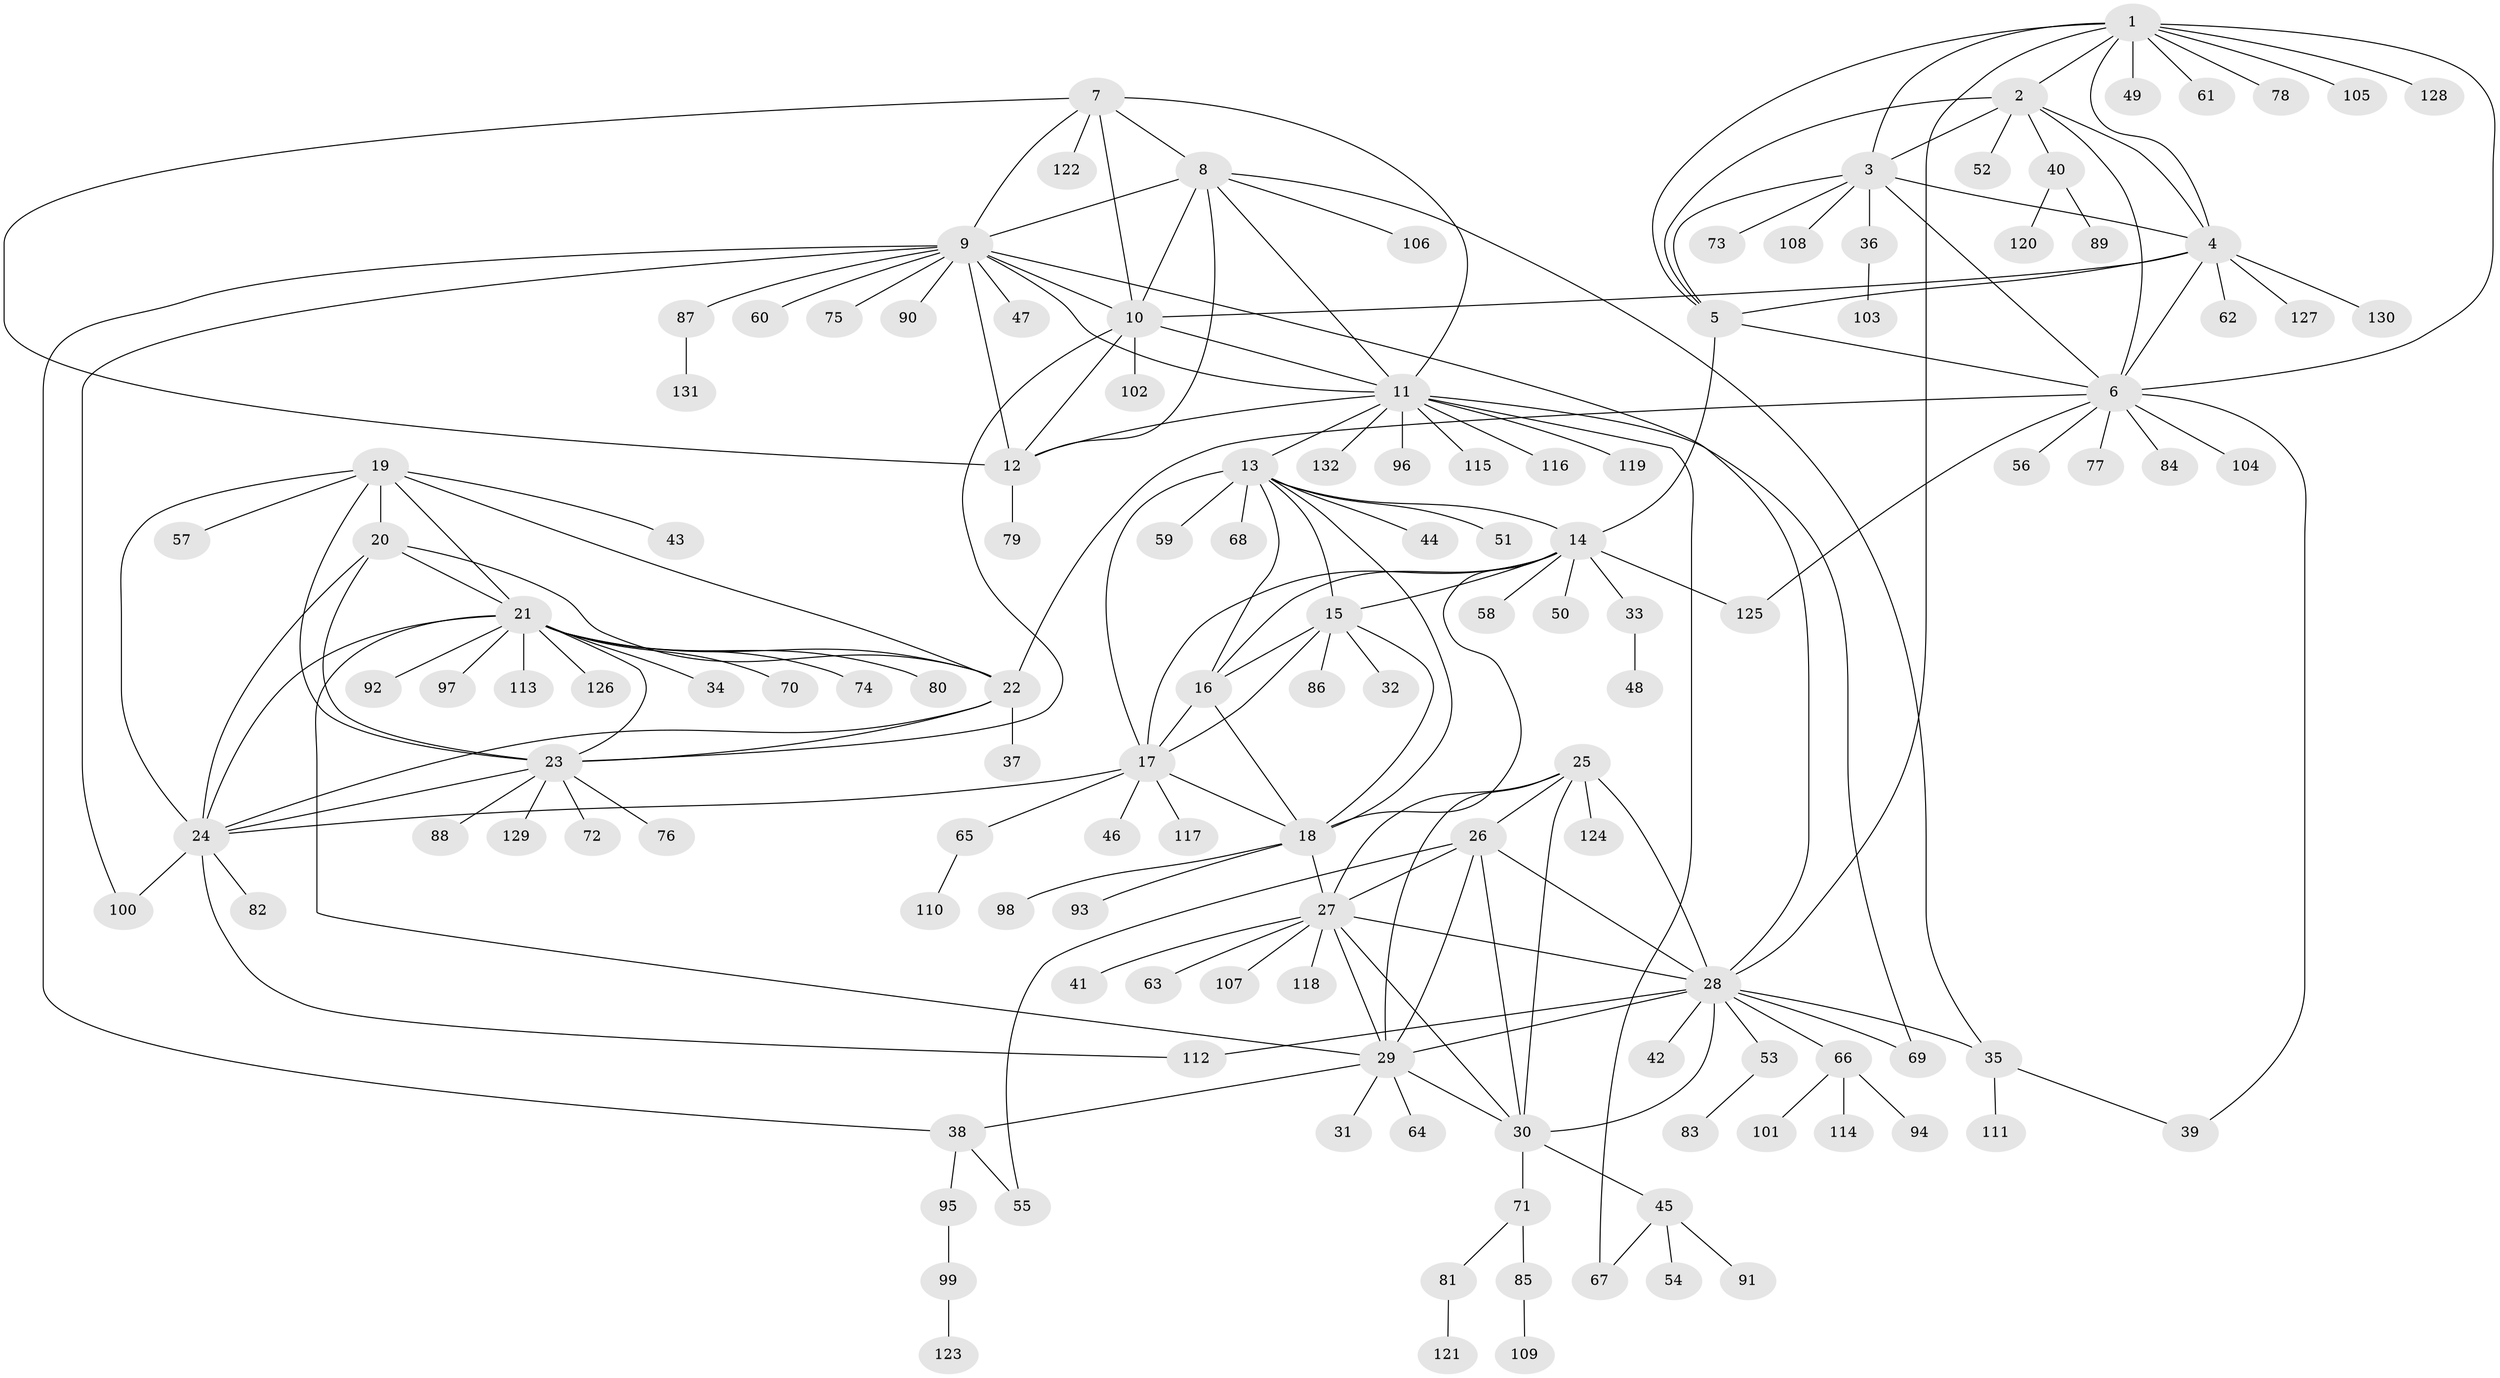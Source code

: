 // coarse degree distribution, {10: 0.015151515151515152, 6: 0.10606060606060606, 7: 0.12121212121212122, 5: 0.07575757575757576, 9: 0.045454545454545456, 8: 0.015151515151515152, 4: 0.045454545454545456, 11: 0.015151515151515152, 1: 0.4090909090909091, 3: 0.09090909090909091, 2: 0.06060606060606061}
// Generated by graph-tools (version 1.1) at 2025/52/03/04/25 22:52:33]
// undirected, 132 vertices, 196 edges
graph export_dot {
  node [color=gray90,style=filled];
  1;
  2;
  3;
  4;
  5;
  6;
  7;
  8;
  9;
  10;
  11;
  12;
  13;
  14;
  15;
  16;
  17;
  18;
  19;
  20;
  21;
  22;
  23;
  24;
  25;
  26;
  27;
  28;
  29;
  30;
  31;
  32;
  33;
  34;
  35;
  36;
  37;
  38;
  39;
  40;
  41;
  42;
  43;
  44;
  45;
  46;
  47;
  48;
  49;
  50;
  51;
  52;
  53;
  54;
  55;
  56;
  57;
  58;
  59;
  60;
  61;
  62;
  63;
  64;
  65;
  66;
  67;
  68;
  69;
  70;
  71;
  72;
  73;
  74;
  75;
  76;
  77;
  78;
  79;
  80;
  81;
  82;
  83;
  84;
  85;
  86;
  87;
  88;
  89;
  90;
  91;
  92;
  93;
  94;
  95;
  96;
  97;
  98;
  99;
  100;
  101;
  102;
  103;
  104;
  105;
  106;
  107;
  108;
  109;
  110;
  111;
  112;
  113;
  114;
  115;
  116;
  117;
  118;
  119;
  120;
  121;
  122;
  123;
  124;
  125;
  126;
  127;
  128;
  129;
  130;
  131;
  132;
  1 -- 2;
  1 -- 3;
  1 -- 4;
  1 -- 5;
  1 -- 6;
  1 -- 28;
  1 -- 49;
  1 -- 61;
  1 -- 78;
  1 -- 105;
  1 -- 128;
  2 -- 3;
  2 -- 4;
  2 -- 5;
  2 -- 6;
  2 -- 40;
  2 -- 52;
  3 -- 4;
  3 -- 5;
  3 -- 6;
  3 -- 36;
  3 -- 73;
  3 -- 108;
  4 -- 5;
  4 -- 6;
  4 -- 10;
  4 -- 62;
  4 -- 127;
  4 -- 130;
  5 -- 6;
  5 -- 14;
  6 -- 22;
  6 -- 39;
  6 -- 56;
  6 -- 77;
  6 -- 84;
  6 -- 104;
  6 -- 125;
  7 -- 8;
  7 -- 9;
  7 -- 10;
  7 -- 11;
  7 -- 12;
  7 -- 122;
  8 -- 9;
  8 -- 10;
  8 -- 11;
  8 -- 12;
  8 -- 35;
  8 -- 106;
  9 -- 10;
  9 -- 11;
  9 -- 12;
  9 -- 28;
  9 -- 38;
  9 -- 47;
  9 -- 60;
  9 -- 75;
  9 -- 87;
  9 -- 90;
  9 -- 100;
  10 -- 11;
  10 -- 12;
  10 -- 23;
  10 -- 102;
  11 -- 12;
  11 -- 13;
  11 -- 67;
  11 -- 69;
  11 -- 96;
  11 -- 115;
  11 -- 116;
  11 -- 119;
  11 -- 132;
  12 -- 79;
  13 -- 14;
  13 -- 15;
  13 -- 16;
  13 -- 17;
  13 -- 18;
  13 -- 44;
  13 -- 51;
  13 -- 59;
  13 -- 68;
  14 -- 15;
  14 -- 16;
  14 -- 17;
  14 -- 18;
  14 -- 33;
  14 -- 50;
  14 -- 58;
  14 -- 125;
  15 -- 16;
  15 -- 17;
  15 -- 18;
  15 -- 32;
  15 -- 86;
  16 -- 17;
  16 -- 18;
  17 -- 18;
  17 -- 24;
  17 -- 46;
  17 -- 65;
  17 -- 117;
  18 -- 27;
  18 -- 93;
  18 -- 98;
  19 -- 20;
  19 -- 21;
  19 -- 22;
  19 -- 23;
  19 -- 24;
  19 -- 43;
  19 -- 57;
  20 -- 21;
  20 -- 22;
  20 -- 23;
  20 -- 24;
  21 -- 22;
  21 -- 23;
  21 -- 24;
  21 -- 29;
  21 -- 34;
  21 -- 70;
  21 -- 74;
  21 -- 80;
  21 -- 92;
  21 -- 97;
  21 -- 113;
  21 -- 126;
  22 -- 23;
  22 -- 24;
  22 -- 37;
  23 -- 24;
  23 -- 72;
  23 -- 76;
  23 -- 88;
  23 -- 129;
  24 -- 82;
  24 -- 100;
  24 -- 112;
  25 -- 26;
  25 -- 27;
  25 -- 28;
  25 -- 29;
  25 -- 30;
  25 -- 124;
  26 -- 27;
  26 -- 28;
  26 -- 29;
  26 -- 30;
  26 -- 55;
  27 -- 28;
  27 -- 29;
  27 -- 30;
  27 -- 41;
  27 -- 63;
  27 -- 107;
  27 -- 118;
  28 -- 29;
  28 -- 30;
  28 -- 35;
  28 -- 42;
  28 -- 53;
  28 -- 66;
  28 -- 69;
  28 -- 112;
  29 -- 30;
  29 -- 31;
  29 -- 38;
  29 -- 64;
  30 -- 45;
  30 -- 71;
  33 -- 48;
  35 -- 39;
  35 -- 111;
  36 -- 103;
  38 -- 55;
  38 -- 95;
  40 -- 89;
  40 -- 120;
  45 -- 54;
  45 -- 67;
  45 -- 91;
  53 -- 83;
  65 -- 110;
  66 -- 94;
  66 -- 101;
  66 -- 114;
  71 -- 81;
  71 -- 85;
  81 -- 121;
  85 -- 109;
  87 -- 131;
  95 -- 99;
  99 -- 123;
}
